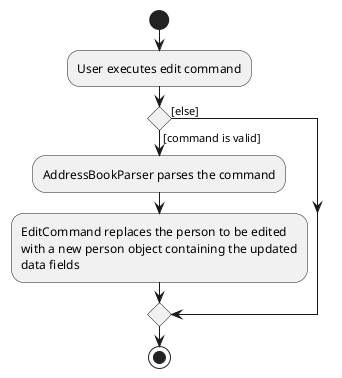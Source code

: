 @startuml
start
:User executes edit command;

'Since the beta syntax does not support placing the condition outside the
'diamond we place it as the true branch instead.

if () then ([command is valid])
    :AddressBookParser parses the command;
    :EditCommand replaces the person to be edited
    with a new person object containing the updated
    data fields;
else ([else])
endif
stop
@enduml
